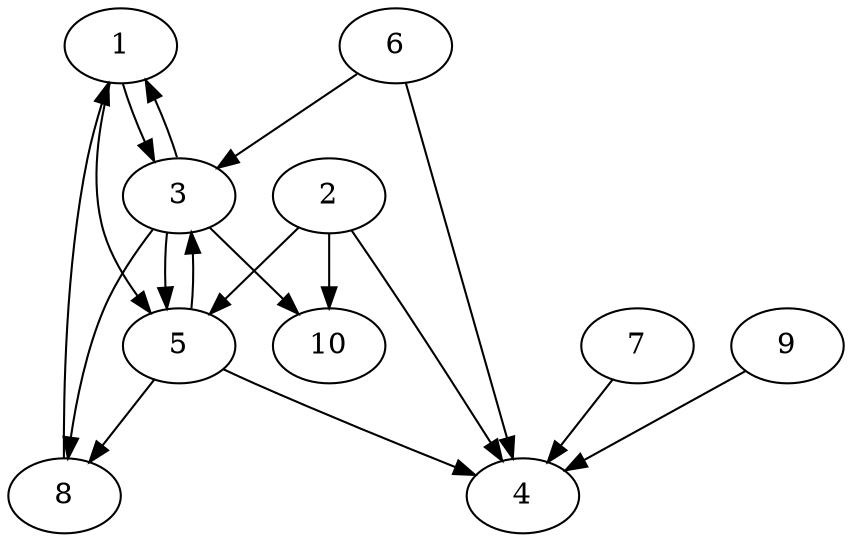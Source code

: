 digraph {
  1 -> 3
  1 -> 5
  2 -> 4
  2 -> 5
  2 -> 10
  3 -> 1
  3 -> 5
  3 -> 8
  3 -> 10
  5 -> 3
  5 -> 4
  5 -> 8
  6 -> 3
  6 -> 4
  7 -> 4
  8 -> 1
  9 -> 4
}
